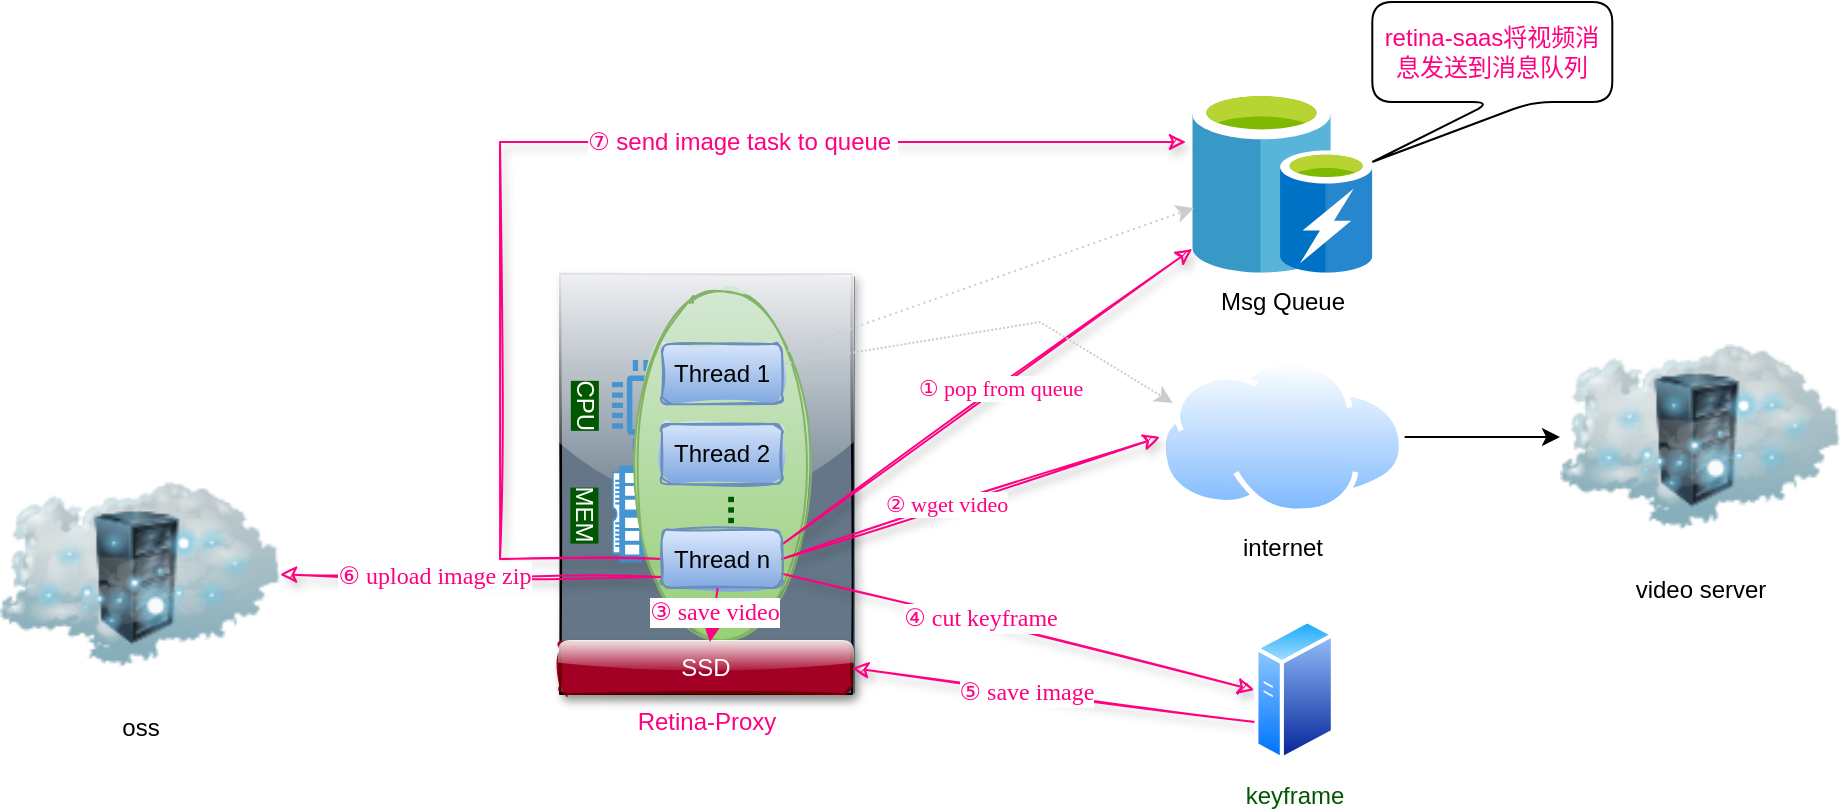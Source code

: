 <mxfile version="14.2.5" type="github" pages="2">
  <diagram id="MYPjSdWGVFOUlxPFfdcc" name="第 1 页">
    <mxGraphModel dx="1613" dy="514" grid="1" gridSize="10" guides="1" tooltips="1" connect="1" arrows="1" fold="1" page="1" pageScale="1" pageWidth="827" pageHeight="1169" math="0" shadow="0">
      <root>
        <mxCell id="0" />
        <mxCell id="1" parent="0" />
        <mxCell id="IicbBos2VGVGDzSF6iaI-23" value="" style="rounded=0;whiteSpace=wrap;html=1;fillColor=#647687;fontColor=#ffffff;sketch=1;shadow=1;glass=1;fillStyle=solid;" vertex="1" parent="1">
          <mxGeometry x="140" y="316" width="146" height="210" as="geometry" />
        </mxCell>
        <mxCell id="IicbBos2VGVGDzSF6iaI-46" value="MEM" style="pointerEvents=1;shadow=0;dashed=0;html=1;strokeColor=none;fillColor=#4495D1;labelPosition=center;verticalLabelPosition=bottom;verticalAlign=top;align=center;outlineConnect=0;shape=mxgraph.veeam.ram;rounded=1;labelBackgroundColor=#005700;fontSize=12;rotation=90;fontColor=#FFFFFF;" vertex="1" parent="1">
          <mxGeometry x="150" y="428" width="48.4" height="16" as="geometry" />
        </mxCell>
        <mxCell id="IicbBos2VGVGDzSF6iaI-44" value="CPU" style="pointerEvents=1;shadow=0;dashed=0;html=1;strokeColor=none;fillColor=#4495D1;labelPosition=center;verticalLabelPosition=bottom;verticalAlign=top;align=center;outlineConnect=0;shape=mxgraph.veeam.cpu;rounded=1;labelBackgroundColor=#005700;fontSize=12;rotation=90;fontColor=#FFFFFF;" vertex="1" parent="1">
          <mxGeometry x="166" y="359.02" width="44.8" height="44.8" as="geometry" />
        </mxCell>
        <mxCell id="IicbBos2VGVGDzSF6iaI-25" value="" style="ellipse;whiteSpace=wrap;html=1;fillColor=#d5e8d4;strokeColor=#82b366;gradientColor=#97d077;sketch=1;" vertex="1" parent="1">
          <mxGeometry x="176" y="326" width="90" height="170" as="geometry" />
        </mxCell>
        <mxCell id="IicbBos2VGVGDzSF6iaI-1" value="video server" style="image;html=1;image=img/lib/clip_art/networking/Cloud_Rack_128x128.png;sketch=1;" vertex="1" parent="1">
          <mxGeometry x="640" y="335.04" width="140" height="125" as="geometry" />
        </mxCell>
        <mxCell id="IicbBos2VGVGDzSF6iaI-13" style="edgeStyle=orthogonalEdgeStyle;rounded=0;orthogonalLoop=1;jettySize=auto;html=1;entryX=0;entryY=0.5;entryDx=0;entryDy=0;" edge="1" parent="1" source="IicbBos2VGVGDzSF6iaI-9" target="IicbBos2VGVGDzSF6iaI-1">
          <mxGeometry relative="1" as="geometry" />
        </mxCell>
        <mxCell id="IicbBos2VGVGDzSF6iaI-9" value="internet" style="aspect=fixed;perimeter=ellipsePerimeter;html=1;align=center;shadow=0;dashed=0;spacingTop=3;image;image=img/lib/active_directory/internet_cloud.svg;sketch=1;" vertex="1" parent="1">
          <mxGeometry x="440" y="359.02" width="122.3" height="77.05" as="geometry" />
        </mxCell>
        <mxCell id="IicbBos2VGVGDzSF6iaI-12" style="rounded=0;orthogonalLoop=1;jettySize=auto;html=1;entryX=0;entryY=0.5;entryDx=0;entryDy=0;exitX=1;exitY=0.5;exitDx=0;exitDy=0;strokeColor=#FF0080;fontColor=#FF0080;sketch=1;shadow=1;" edge="1" parent="1" source="IicbBos2VGVGDzSF6iaI-27" target="IicbBos2VGVGDzSF6iaI-9">
          <mxGeometry relative="1" as="geometry">
            <mxPoint x="240" y="435" as="sourcePoint" />
          </mxGeometry>
        </mxCell>
        <mxCell id="IicbBos2VGVGDzSF6iaI-33" value="&lt;font face=&quot;Comic Sans MS&quot;&gt;② wget video&lt;/font&gt;" style="edgeLabel;html=1;align=center;verticalAlign=middle;resizable=0;points=[];labelBackgroundColor=#ffffff;fontColor=#FF0080;" vertex="1" connectable="0" parent="IicbBos2VGVGDzSF6iaI-12">
          <mxGeometry x="-0.13" y="1" relative="1" as="geometry">
            <mxPoint as="offset" />
          </mxGeometry>
        </mxCell>
        <mxCell id="IicbBos2VGVGDzSF6iaI-21" style="rounded=0;orthogonalLoop=1;jettySize=auto;html=1;exitX=1;exitY=0.25;exitDx=0;exitDy=0;strokeColor=#FF0080;sketch=1;shadow=1;" edge="1" parent="1" source="IicbBos2VGVGDzSF6iaI-27" target="IicbBos2VGVGDzSF6iaI-17">
          <mxGeometry relative="1" as="geometry">
            <mxPoint x="230" y="390" as="sourcePoint" />
          </mxGeometry>
        </mxCell>
        <mxCell id="IicbBos2VGVGDzSF6iaI-32" value="&lt;font face=&quot;Comic Sans MS&quot;&gt;① pop from queue&lt;/font&gt;" style="edgeLabel;html=1;align=center;verticalAlign=middle;resizable=0;points=[];labelBackgroundColor=#ffffff;fontColor=#FF0080;" vertex="1" connectable="0" parent="IicbBos2VGVGDzSF6iaI-21">
          <mxGeometry x="0.057" relative="1" as="geometry">
            <mxPoint as="offset" />
          </mxGeometry>
        </mxCell>
        <mxCell id="IicbBos2VGVGDzSF6iaI-17" value="Msg Queue" style="aspect=fixed;html=1;points=[];align=center;image;fontSize=12;image=img/lib/mscae/Cache_including_Redis.svg;sketch=1;" vertex="1" parent="1">
          <mxGeometry x="456.15" y="226" width="90" height="90" as="geometry" />
        </mxCell>
        <mxCell id="ar8o4VcbqIZuu91L5RCA-3" style="edgeStyle=none;rounded=0;orthogonalLoop=1;jettySize=auto;html=1;labelBackgroundColor=#ffffff;fontSize=12;fontColor=#FFFFFF;align=center;entryX=0;entryY=0.25;entryDx=0;entryDy=0;dashed=1;dashPattern=1 1;strokeColor=#CCCCCC;" edge="1" parent="1" source="IicbBos2VGVGDzSF6iaI-24" target="IicbBos2VGVGDzSF6iaI-9">
          <mxGeometry relative="1" as="geometry">
            <mxPoint x="310" y="380" as="targetPoint" />
            <Array as="points">
              <mxPoint x="380" y="340" />
            </Array>
          </mxGeometry>
        </mxCell>
        <mxCell id="ar8o4VcbqIZuu91L5RCA-4" style="edgeStyle=none;rounded=0;orthogonalLoop=1;jettySize=auto;html=1;entryX=0.009;entryY=0.633;entryDx=0;entryDy=0;entryPerimeter=0;labelBackgroundColor=#ffffff;fontSize=12;fontColor=#FFFFFF;align=center;textOpacity=20;dashed=1;dashPattern=1 2;strokeColor=#CCCCCC;" edge="1" parent="1" source="IicbBos2VGVGDzSF6iaI-24" target="IicbBos2VGVGDzSF6iaI-17">
          <mxGeometry relative="1" as="geometry" />
        </mxCell>
        <mxCell id="IicbBos2VGVGDzSF6iaI-24" value="Thread 1" style="rounded=1;whiteSpace=wrap;html=1;gradientColor=#7ea6e0;fillColor=#dae8fc;strokeColor=#6c8ebf;sketch=1;" vertex="1" parent="1">
          <mxGeometry x="191" y="351" width="60" height="30" as="geometry" />
        </mxCell>
        <mxCell id="IicbBos2VGVGDzSF6iaI-26" value="Thread 2" style="rounded=1;whiteSpace=wrap;html=1;gradientColor=#7ea6e0;fillColor=#dae8fc;strokeColor=#6c8ebf;sketch=1;" vertex="1" parent="1">
          <mxGeometry x="191" y="391" width="60" height="30" as="geometry" />
        </mxCell>
        <mxCell id="IicbBos2VGVGDzSF6iaI-39" style="edgeStyle=none;rounded=0;orthogonalLoop=1;jettySize=auto;html=1;entryX=0;entryY=0.5;entryDx=0;entryDy=0;labelBackgroundColor=none;fontSize=12;align=center;strokeColor=#FF0080;fontColor=#FF0080;sketch=1;shadow=1;" edge="1" parent="1" source="IicbBos2VGVGDzSF6iaI-27" target="IicbBos2VGVGDzSF6iaI-38">
          <mxGeometry relative="1" as="geometry" />
        </mxCell>
        <mxCell id="IicbBos2VGVGDzSF6iaI-40" value="&lt;font face=&quot;Comic Sans MS&quot;&gt;④ cut keyframe&lt;/font&gt;" style="edgeLabel;html=1;align=center;verticalAlign=middle;resizable=0;points=[];fontSize=12;labelBackgroundColor=#ffffff;fontColor=#FF0080;" vertex="1" connectable="0" parent="IicbBos2VGVGDzSF6iaI-39">
          <mxGeometry x="-0.276" y="2" relative="1" as="geometry">
            <mxPoint x="13.07" y="3.03" as="offset" />
          </mxGeometry>
        </mxCell>
        <mxCell id="ar8o4VcbqIZuu91L5RCA-8" style="edgeStyle=orthogonalEdgeStyle;rounded=0;orthogonalLoop=1;jettySize=auto;html=1;labelBackgroundColor=#ffffff;strokeColor=#FF0080;fontSize=12;fontColor=#FF0080;align=center;sketch=1;shadow=1;" edge="1" parent="1" source="IicbBos2VGVGDzSF6iaI-27">
          <mxGeometry relative="1" as="geometry">
            <mxPoint x="453" y="250" as="targetPoint" />
            <Array as="points">
              <mxPoint x="110" y="459" />
              <mxPoint x="110" y="250" />
            </Array>
          </mxGeometry>
        </mxCell>
        <mxCell id="ar8o4VcbqIZuu91L5RCA-9" value="⑦ send image task to queue&amp;nbsp;" style="edgeLabel;html=1;align=center;verticalAlign=middle;resizable=0;points=[];fontSize=12;fontColor=#FF0080;" vertex="1" connectable="0" parent="ar8o4VcbqIZuu91L5RCA-8">
          <mxGeometry x="0.181" relative="1" as="geometry">
            <mxPoint x="36.5" as="offset" />
          </mxGeometry>
        </mxCell>
        <mxCell id="ar8o4VcbqIZuu91L5RCA-13" style="edgeStyle=orthogonalEdgeStyle;rounded=0;orthogonalLoop=1;jettySize=auto;html=1;labelBackgroundColor=#ffffff;strokeColor=#FF0080;fontSize=12;fontColor=#FF0080;align=center;sketch=1;shadow=1;entryX=1;entryY=0.5;entryDx=0;entryDy=0;" edge="1" parent="1" target="ar8o4VcbqIZuu91L5RCA-10">
          <mxGeometry relative="1" as="geometry">
            <mxPoint x="191" y="467.5" as="sourcePoint" />
            <mxPoint x="20" y="467.5" as="targetPoint" />
          </mxGeometry>
        </mxCell>
        <mxCell id="ar8o4VcbqIZuu91L5RCA-14" value="&lt;font face=&quot;Comic Sans MS&quot;&gt;⑥ upload image zip&lt;/font&gt;" style="edgeLabel;html=1;align=center;verticalAlign=middle;resizable=0;points=[];fontSize=12;fontColor=#FF0080;" vertex="1" connectable="0" parent="ar8o4VcbqIZuu91L5RCA-13">
          <mxGeometry x="0.322" relative="1" as="geometry">
            <mxPoint x="12" y="0.01" as="offset" />
          </mxGeometry>
        </mxCell>
        <mxCell id="IicbBos2VGVGDzSF6iaI-27" value="Thread n" style="rounded=1;whiteSpace=wrap;html=1;gradientColor=#7ea6e0;fillColor=#dae8fc;strokeColor=#6c8ebf;sketch=1;" vertex="1" parent="1">
          <mxGeometry x="191" y="444" width="60" height="29" as="geometry" />
        </mxCell>
        <mxCell id="IicbBos2VGVGDzSF6iaI-31" value="SSD" style="rounded=1;whiteSpace=wrap;html=1;fillColor=#a20025;strokeColor=#6F0000;fontColor=#ffffff;sketch=1;shadow=1;glass=1;fillStyle=solid;" vertex="1" parent="1">
          <mxGeometry x="140" y="500" width="146" height="26" as="geometry" />
        </mxCell>
        <mxCell id="IicbBos2VGVGDzSF6iaI-36" value="..." style="text;html=1;align=center;verticalAlign=middle;whiteSpace=wrap;rounded=0;horizontal=0;fontStyle=1;fontSize=19;fontColor=#005700;sketch=1;" vertex="1" parent="1">
          <mxGeometry x="201" y="424" width="40" height="20" as="geometry" />
        </mxCell>
        <mxCell id="IicbBos2VGVGDzSF6iaI-37" value="&lt;font face=&quot;Comic Sans MS&quot;&gt;③ save video&lt;/font&gt;" style="edgeStyle=none;rounded=0;orthogonalLoop=1;jettySize=auto;html=1;fontSize=12;align=center;labelBackgroundColor=#ffffff;strokeColor=#FF0080;fontColor=#FF0080;" edge="1" parent="1" source="IicbBos2VGVGDzSF6iaI-27" target="IicbBos2VGVGDzSF6iaI-31">
          <mxGeometry x="-0.131" relative="1" as="geometry">
            <mxPoint as="offset" />
          </mxGeometry>
        </mxCell>
        <mxCell id="IicbBos2VGVGDzSF6iaI-41" style="edgeStyle=none;rounded=0;orthogonalLoop=1;jettySize=auto;html=1;entryX=1;entryY=0.5;entryDx=0;entryDy=0;labelBackgroundColor=#ffffff;fontSize=12;align=center;strokeColor=#FF0080;fontColor=#FF0080;sketch=1;exitX=0;exitY=0.75;exitDx=0;exitDy=0;shadow=1;" edge="1" parent="1" source="IicbBos2VGVGDzSF6iaI-38" target="IicbBos2VGVGDzSF6iaI-31">
          <mxGeometry relative="1" as="geometry" />
        </mxCell>
        <mxCell id="IicbBos2VGVGDzSF6iaI-42" value="&lt;font face=&quot;Comic Sans MS&quot;&gt;⑤ save image&lt;/font&gt;" style="edgeLabel;html=1;align=center;verticalAlign=middle;resizable=0;points=[];fontSize=12;fontColor=#FF0080;" vertex="1" connectable="0" parent="IicbBos2VGVGDzSF6iaI-41">
          <mxGeometry x="0.145" relative="1" as="geometry">
            <mxPoint as="offset" />
          </mxGeometry>
        </mxCell>
        <mxCell id="IicbBos2VGVGDzSF6iaI-38" value="keyframe" style="aspect=fixed;perimeter=ellipsePerimeter;html=1;align=center;shadow=0;dashed=0;spacingTop=3;image;image=img/lib/active_directory/generic_server.svg;rounded=1;labelBackgroundColor=none;fillColor=none;fontSize=12;fontColor=#005700;sketch=1;" vertex="1" parent="1">
          <mxGeometry x="487.15" y="488" width="40.32" height="72" as="geometry" />
        </mxCell>
        <mxCell id="ar8o4VcbqIZuu91L5RCA-5" value="Retina-Proxy" style="text;html=1;strokeColor=none;fillColor=none;align=center;verticalAlign=middle;whiteSpace=wrap;rounded=0;labelBackgroundColor=none;fontSize=12;fontColor=#FF0080;" vertex="1" parent="1">
          <mxGeometry x="168.5" y="530" width="89" height="20" as="geometry" />
        </mxCell>
        <mxCell id="ar8o4VcbqIZuu91L5RCA-7" value="retina-saas将视频消息发送到消息队列" style="shape=callout;whiteSpace=wrap;html=1;perimeter=calloutPerimeter;rounded=1;labelBackgroundColor=none;fillColor=none;fontSize=12;fontColor=#FF0080;position2=0;" vertex="1" parent="1">
          <mxGeometry x="546.15" y="180" width="120" height="80" as="geometry" />
        </mxCell>
        <mxCell id="ar8o4VcbqIZuu91L5RCA-10" value="oss" style="image;html=1;image=img/lib/clip_art/networking/Cloud_Rack_128x128.png" vertex="1" parent="1">
          <mxGeometry x="-140" y="403.82" width="140" height="125" as="geometry" />
        </mxCell>
      </root>
    </mxGraphModel>
  </diagram>
  <diagram id="78Gz6toIh7LjLcVkDZ_q" name="第 2 页">
    <mxGraphModel dx="786" dy="514" grid="1" gridSize="10" guides="1" tooltips="1" connect="1" arrows="1" fold="1" page="1" pageScale="1" pageWidth="827" pageHeight="1169" math="0" shadow="0">
      <root>
        <mxCell id="EDap7sMRfcAc-rNCG9PM-0" />
        <mxCell id="EDap7sMRfcAc-rNCG9PM-1" parent="EDap7sMRfcAc-rNCG9PM-0" />
      </root>
    </mxGraphModel>
  </diagram>
</mxfile>
